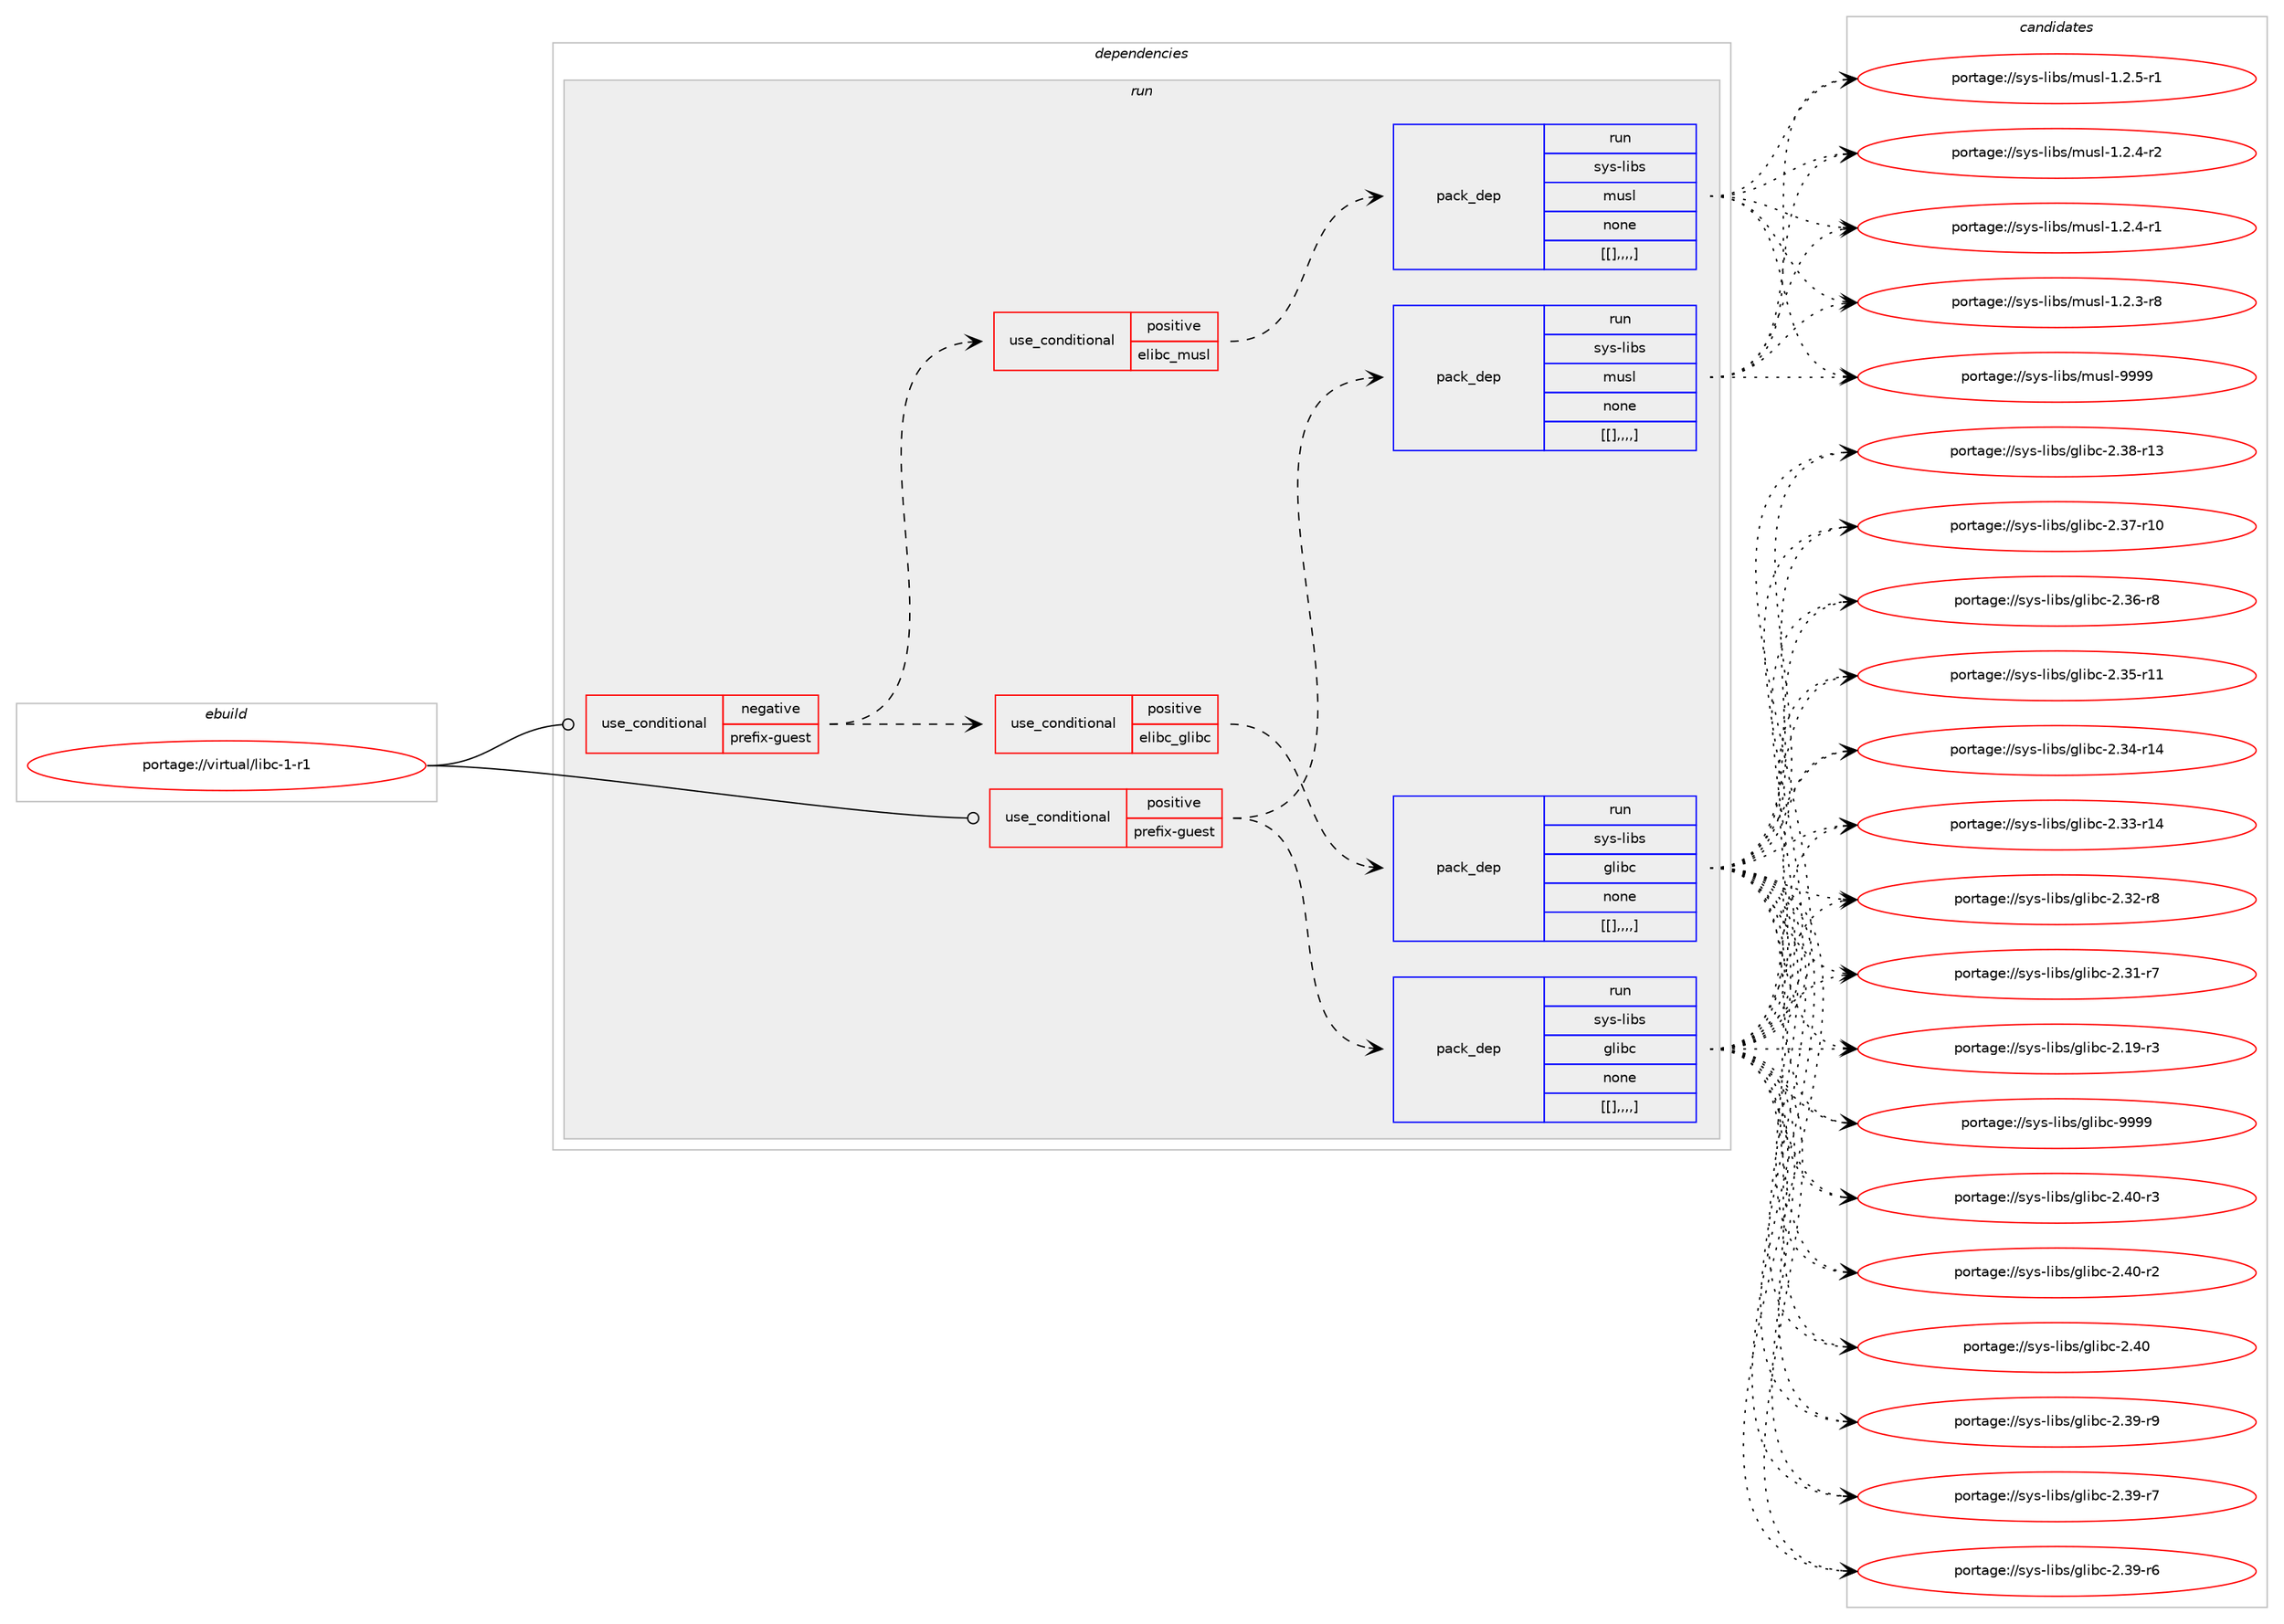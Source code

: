 digraph prolog {

# *************
# Graph options
# *************

newrank=true;
concentrate=true;
compound=true;
graph [rankdir=LR,fontname=Helvetica,fontsize=10,ranksep=1.5];#, ranksep=2.5, nodesep=0.2];
edge  [arrowhead=vee];
node  [fontname=Helvetica,fontsize=10];

# **********
# The ebuild
# **********

subgraph cluster_leftcol {
color=gray;
label=<<i>ebuild</i>>;
id [label="portage://virtual/libc-1-r1", color=red, width=4, href="../virtual/libc-1-r1.svg"];
}

# ****************
# The dependencies
# ****************

subgraph cluster_midcol {
color=gray;
label=<<i>dependencies</i>>;
subgraph cluster_compile {
fillcolor="#eeeeee";
style=filled;
label=<<i>compile</i>>;
}
subgraph cluster_compileandrun {
fillcolor="#eeeeee";
style=filled;
label=<<i>compile and run</i>>;
}
subgraph cluster_run {
fillcolor="#eeeeee";
style=filled;
label=<<i>run</i>>;
subgraph cond123391 {
dependency462666 [label=<<TABLE BORDER="0" CELLBORDER="1" CELLSPACING="0" CELLPADDING="4"><TR><TD ROWSPAN="3" CELLPADDING="10">use_conditional</TD></TR><TR><TD>negative</TD></TR><TR><TD>prefix-guest</TD></TR></TABLE>>, shape=none, color=red];
subgraph cond123392 {
dependency462667 [label=<<TABLE BORDER="0" CELLBORDER="1" CELLSPACING="0" CELLPADDING="4"><TR><TD ROWSPAN="3" CELLPADDING="10">use_conditional</TD></TR><TR><TD>positive</TD></TR><TR><TD>elibc_glibc</TD></TR></TABLE>>, shape=none, color=red];
subgraph pack336075 {
dependency462668 [label=<<TABLE BORDER="0" CELLBORDER="1" CELLSPACING="0" CELLPADDING="4" WIDTH="220"><TR><TD ROWSPAN="6" CELLPADDING="30">pack_dep</TD></TR><TR><TD WIDTH="110">run</TD></TR><TR><TD>sys-libs</TD></TR><TR><TD>glibc</TD></TR><TR><TD>none</TD></TR><TR><TD>[[],,,,]</TD></TR></TABLE>>, shape=none, color=blue];
}
dependency462667:e -> dependency462668:w [weight=20,style="dashed",arrowhead="vee"];
}
dependency462666:e -> dependency462667:w [weight=20,style="dashed",arrowhead="vee"];
subgraph cond123393 {
dependency462669 [label=<<TABLE BORDER="0" CELLBORDER="1" CELLSPACING="0" CELLPADDING="4"><TR><TD ROWSPAN="3" CELLPADDING="10">use_conditional</TD></TR><TR><TD>positive</TD></TR><TR><TD>elibc_musl</TD></TR></TABLE>>, shape=none, color=red];
subgraph pack336076 {
dependency462670 [label=<<TABLE BORDER="0" CELLBORDER="1" CELLSPACING="0" CELLPADDING="4" WIDTH="220"><TR><TD ROWSPAN="6" CELLPADDING="30">pack_dep</TD></TR><TR><TD WIDTH="110">run</TD></TR><TR><TD>sys-libs</TD></TR><TR><TD>musl</TD></TR><TR><TD>none</TD></TR><TR><TD>[[],,,,]</TD></TR></TABLE>>, shape=none, color=blue];
}
dependency462669:e -> dependency462670:w [weight=20,style="dashed",arrowhead="vee"];
}
dependency462666:e -> dependency462669:w [weight=20,style="dashed",arrowhead="vee"];
}
id:e -> dependency462666:w [weight=20,style="solid",arrowhead="odot"];
subgraph cond123394 {
dependency462671 [label=<<TABLE BORDER="0" CELLBORDER="1" CELLSPACING="0" CELLPADDING="4"><TR><TD ROWSPAN="3" CELLPADDING="10">use_conditional</TD></TR><TR><TD>positive</TD></TR><TR><TD>prefix-guest</TD></TR></TABLE>>, shape=none, color=red];
subgraph pack336077 {
dependency462672 [label=<<TABLE BORDER="0" CELLBORDER="1" CELLSPACING="0" CELLPADDING="4" WIDTH="220"><TR><TD ROWSPAN="6" CELLPADDING="30">pack_dep</TD></TR><TR><TD WIDTH="110">run</TD></TR><TR><TD>sys-libs</TD></TR><TR><TD>glibc</TD></TR><TR><TD>none</TD></TR><TR><TD>[[],,,,]</TD></TR></TABLE>>, shape=none, color=blue];
}
dependency462671:e -> dependency462672:w [weight=20,style="dashed",arrowhead="vee"];
subgraph pack336078 {
dependency462673 [label=<<TABLE BORDER="0" CELLBORDER="1" CELLSPACING="0" CELLPADDING="4" WIDTH="220"><TR><TD ROWSPAN="6" CELLPADDING="30">pack_dep</TD></TR><TR><TD WIDTH="110">run</TD></TR><TR><TD>sys-libs</TD></TR><TR><TD>musl</TD></TR><TR><TD>none</TD></TR><TR><TD>[[],,,,]</TD></TR></TABLE>>, shape=none, color=blue];
}
dependency462671:e -> dependency462673:w [weight=20,style="dashed",arrowhead="vee"];
}
id:e -> dependency462671:w [weight=20,style="solid",arrowhead="odot"];
}
}

# **************
# The candidates
# **************

subgraph cluster_choices {
rank=same;
color=gray;
label=<<i>candidates</i>>;

subgraph choice336075 {
color=black;
nodesep=1;
choice11512111545108105981154710310810598994557575757 [label="portage://sys-libs/glibc-9999", color=red, width=4,href="../sys-libs/glibc-9999.svg"];
choice115121115451081059811547103108105989945504652484511451 [label="portage://sys-libs/glibc-2.40-r3", color=red, width=4,href="../sys-libs/glibc-2.40-r3.svg"];
choice115121115451081059811547103108105989945504652484511450 [label="portage://sys-libs/glibc-2.40-r2", color=red, width=4,href="../sys-libs/glibc-2.40-r2.svg"];
choice11512111545108105981154710310810598994550465248 [label="portage://sys-libs/glibc-2.40", color=red, width=4,href="../sys-libs/glibc-2.40.svg"];
choice115121115451081059811547103108105989945504651574511457 [label="portage://sys-libs/glibc-2.39-r9", color=red, width=4,href="../sys-libs/glibc-2.39-r9.svg"];
choice115121115451081059811547103108105989945504651574511455 [label="portage://sys-libs/glibc-2.39-r7", color=red, width=4,href="../sys-libs/glibc-2.39-r7.svg"];
choice115121115451081059811547103108105989945504651574511454 [label="portage://sys-libs/glibc-2.39-r6", color=red, width=4,href="../sys-libs/glibc-2.39-r6.svg"];
choice11512111545108105981154710310810598994550465156451144951 [label="portage://sys-libs/glibc-2.38-r13", color=red, width=4,href="../sys-libs/glibc-2.38-r13.svg"];
choice11512111545108105981154710310810598994550465155451144948 [label="portage://sys-libs/glibc-2.37-r10", color=red, width=4,href="../sys-libs/glibc-2.37-r10.svg"];
choice115121115451081059811547103108105989945504651544511456 [label="portage://sys-libs/glibc-2.36-r8", color=red, width=4,href="../sys-libs/glibc-2.36-r8.svg"];
choice11512111545108105981154710310810598994550465153451144949 [label="portage://sys-libs/glibc-2.35-r11", color=red, width=4,href="../sys-libs/glibc-2.35-r11.svg"];
choice11512111545108105981154710310810598994550465152451144952 [label="portage://sys-libs/glibc-2.34-r14", color=red, width=4,href="../sys-libs/glibc-2.34-r14.svg"];
choice11512111545108105981154710310810598994550465151451144952 [label="portage://sys-libs/glibc-2.33-r14", color=red, width=4,href="../sys-libs/glibc-2.33-r14.svg"];
choice115121115451081059811547103108105989945504651504511456 [label="portage://sys-libs/glibc-2.32-r8", color=red, width=4,href="../sys-libs/glibc-2.32-r8.svg"];
choice115121115451081059811547103108105989945504651494511455 [label="portage://sys-libs/glibc-2.31-r7", color=red, width=4,href="../sys-libs/glibc-2.31-r7.svg"];
choice115121115451081059811547103108105989945504649574511451 [label="portage://sys-libs/glibc-2.19-r3", color=red, width=4,href="../sys-libs/glibc-2.19-r3.svg"];
dependency462668:e -> choice11512111545108105981154710310810598994557575757:w [style=dotted,weight="100"];
dependency462668:e -> choice115121115451081059811547103108105989945504652484511451:w [style=dotted,weight="100"];
dependency462668:e -> choice115121115451081059811547103108105989945504652484511450:w [style=dotted,weight="100"];
dependency462668:e -> choice11512111545108105981154710310810598994550465248:w [style=dotted,weight="100"];
dependency462668:e -> choice115121115451081059811547103108105989945504651574511457:w [style=dotted,weight="100"];
dependency462668:e -> choice115121115451081059811547103108105989945504651574511455:w [style=dotted,weight="100"];
dependency462668:e -> choice115121115451081059811547103108105989945504651574511454:w [style=dotted,weight="100"];
dependency462668:e -> choice11512111545108105981154710310810598994550465156451144951:w [style=dotted,weight="100"];
dependency462668:e -> choice11512111545108105981154710310810598994550465155451144948:w [style=dotted,weight="100"];
dependency462668:e -> choice115121115451081059811547103108105989945504651544511456:w [style=dotted,weight="100"];
dependency462668:e -> choice11512111545108105981154710310810598994550465153451144949:w [style=dotted,weight="100"];
dependency462668:e -> choice11512111545108105981154710310810598994550465152451144952:w [style=dotted,weight="100"];
dependency462668:e -> choice11512111545108105981154710310810598994550465151451144952:w [style=dotted,weight="100"];
dependency462668:e -> choice115121115451081059811547103108105989945504651504511456:w [style=dotted,weight="100"];
dependency462668:e -> choice115121115451081059811547103108105989945504651494511455:w [style=dotted,weight="100"];
dependency462668:e -> choice115121115451081059811547103108105989945504649574511451:w [style=dotted,weight="100"];
}
subgraph choice336076 {
color=black;
nodesep=1;
choice1151211154510810598115471091171151084557575757 [label="portage://sys-libs/musl-9999", color=red, width=4,href="../sys-libs/musl-9999.svg"];
choice1151211154510810598115471091171151084549465046534511449 [label="portage://sys-libs/musl-1.2.5-r1", color=red, width=4,href="../sys-libs/musl-1.2.5-r1.svg"];
choice1151211154510810598115471091171151084549465046524511450 [label="portage://sys-libs/musl-1.2.4-r2", color=red, width=4,href="../sys-libs/musl-1.2.4-r2.svg"];
choice1151211154510810598115471091171151084549465046524511449 [label="portage://sys-libs/musl-1.2.4-r1", color=red, width=4,href="../sys-libs/musl-1.2.4-r1.svg"];
choice1151211154510810598115471091171151084549465046514511456 [label="portage://sys-libs/musl-1.2.3-r8", color=red, width=4,href="../sys-libs/musl-1.2.3-r8.svg"];
dependency462670:e -> choice1151211154510810598115471091171151084557575757:w [style=dotted,weight="100"];
dependency462670:e -> choice1151211154510810598115471091171151084549465046534511449:w [style=dotted,weight="100"];
dependency462670:e -> choice1151211154510810598115471091171151084549465046524511450:w [style=dotted,weight="100"];
dependency462670:e -> choice1151211154510810598115471091171151084549465046524511449:w [style=dotted,weight="100"];
dependency462670:e -> choice1151211154510810598115471091171151084549465046514511456:w [style=dotted,weight="100"];
}
subgraph choice336077 {
color=black;
nodesep=1;
choice11512111545108105981154710310810598994557575757 [label="portage://sys-libs/glibc-9999", color=red, width=4,href="../sys-libs/glibc-9999.svg"];
choice115121115451081059811547103108105989945504652484511451 [label="portage://sys-libs/glibc-2.40-r3", color=red, width=4,href="../sys-libs/glibc-2.40-r3.svg"];
choice115121115451081059811547103108105989945504652484511450 [label="portage://sys-libs/glibc-2.40-r2", color=red, width=4,href="../sys-libs/glibc-2.40-r2.svg"];
choice11512111545108105981154710310810598994550465248 [label="portage://sys-libs/glibc-2.40", color=red, width=4,href="../sys-libs/glibc-2.40.svg"];
choice115121115451081059811547103108105989945504651574511457 [label="portage://sys-libs/glibc-2.39-r9", color=red, width=4,href="../sys-libs/glibc-2.39-r9.svg"];
choice115121115451081059811547103108105989945504651574511455 [label="portage://sys-libs/glibc-2.39-r7", color=red, width=4,href="../sys-libs/glibc-2.39-r7.svg"];
choice115121115451081059811547103108105989945504651574511454 [label="portage://sys-libs/glibc-2.39-r6", color=red, width=4,href="../sys-libs/glibc-2.39-r6.svg"];
choice11512111545108105981154710310810598994550465156451144951 [label="portage://sys-libs/glibc-2.38-r13", color=red, width=4,href="../sys-libs/glibc-2.38-r13.svg"];
choice11512111545108105981154710310810598994550465155451144948 [label="portage://sys-libs/glibc-2.37-r10", color=red, width=4,href="../sys-libs/glibc-2.37-r10.svg"];
choice115121115451081059811547103108105989945504651544511456 [label="portage://sys-libs/glibc-2.36-r8", color=red, width=4,href="../sys-libs/glibc-2.36-r8.svg"];
choice11512111545108105981154710310810598994550465153451144949 [label="portage://sys-libs/glibc-2.35-r11", color=red, width=4,href="../sys-libs/glibc-2.35-r11.svg"];
choice11512111545108105981154710310810598994550465152451144952 [label="portage://sys-libs/glibc-2.34-r14", color=red, width=4,href="../sys-libs/glibc-2.34-r14.svg"];
choice11512111545108105981154710310810598994550465151451144952 [label="portage://sys-libs/glibc-2.33-r14", color=red, width=4,href="../sys-libs/glibc-2.33-r14.svg"];
choice115121115451081059811547103108105989945504651504511456 [label="portage://sys-libs/glibc-2.32-r8", color=red, width=4,href="../sys-libs/glibc-2.32-r8.svg"];
choice115121115451081059811547103108105989945504651494511455 [label="portage://sys-libs/glibc-2.31-r7", color=red, width=4,href="../sys-libs/glibc-2.31-r7.svg"];
choice115121115451081059811547103108105989945504649574511451 [label="portage://sys-libs/glibc-2.19-r3", color=red, width=4,href="../sys-libs/glibc-2.19-r3.svg"];
dependency462672:e -> choice11512111545108105981154710310810598994557575757:w [style=dotted,weight="100"];
dependency462672:e -> choice115121115451081059811547103108105989945504652484511451:w [style=dotted,weight="100"];
dependency462672:e -> choice115121115451081059811547103108105989945504652484511450:w [style=dotted,weight="100"];
dependency462672:e -> choice11512111545108105981154710310810598994550465248:w [style=dotted,weight="100"];
dependency462672:e -> choice115121115451081059811547103108105989945504651574511457:w [style=dotted,weight="100"];
dependency462672:e -> choice115121115451081059811547103108105989945504651574511455:w [style=dotted,weight="100"];
dependency462672:e -> choice115121115451081059811547103108105989945504651574511454:w [style=dotted,weight="100"];
dependency462672:e -> choice11512111545108105981154710310810598994550465156451144951:w [style=dotted,weight="100"];
dependency462672:e -> choice11512111545108105981154710310810598994550465155451144948:w [style=dotted,weight="100"];
dependency462672:e -> choice115121115451081059811547103108105989945504651544511456:w [style=dotted,weight="100"];
dependency462672:e -> choice11512111545108105981154710310810598994550465153451144949:w [style=dotted,weight="100"];
dependency462672:e -> choice11512111545108105981154710310810598994550465152451144952:w [style=dotted,weight="100"];
dependency462672:e -> choice11512111545108105981154710310810598994550465151451144952:w [style=dotted,weight="100"];
dependency462672:e -> choice115121115451081059811547103108105989945504651504511456:w [style=dotted,weight="100"];
dependency462672:e -> choice115121115451081059811547103108105989945504651494511455:w [style=dotted,weight="100"];
dependency462672:e -> choice115121115451081059811547103108105989945504649574511451:w [style=dotted,weight="100"];
}
subgraph choice336078 {
color=black;
nodesep=1;
choice1151211154510810598115471091171151084557575757 [label="portage://sys-libs/musl-9999", color=red, width=4,href="../sys-libs/musl-9999.svg"];
choice1151211154510810598115471091171151084549465046534511449 [label="portage://sys-libs/musl-1.2.5-r1", color=red, width=4,href="../sys-libs/musl-1.2.5-r1.svg"];
choice1151211154510810598115471091171151084549465046524511450 [label="portage://sys-libs/musl-1.2.4-r2", color=red, width=4,href="../sys-libs/musl-1.2.4-r2.svg"];
choice1151211154510810598115471091171151084549465046524511449 [label="portage://sys-libs/musl-1.2.4-r1", color=red, width=4,href="../sys-libs/musl-1.2.4-r1.svg"];
choice1151211154510810598115471091171151084549465046514511456 [label="portage://sys-libs/musl-1.2.3-r8", color=red, width=4,href="../sys-libs/musl-1.2.3-r8.svg"];
dependency462673:e -> choice1151211154510810598115471091171151084557575757:w [style=dotted,weight="100"];
dependency462673:e -> choice1151211154510810598115471091171151084549465046534511449:w [style=dotted,weight="100"];
dependency462673:e -> choice1151211154510810598115471091171151084549465046524511450:w [style=dotted,weight="100"];
dependency462673:e -> choice1151211154510810598115471091171151084549465046524511449:w [style=dotted,weight="100"];
dependency462673:e -> choice1151211154510810598115471091171151084549465046514511456:w [style=dotted,weight="100"];
}
}

}
